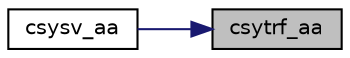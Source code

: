 digraph "csytrf_aa"
{
 // LATEX_PDF_SIZE
  edge [fontname="Helvetica",fontsize="10",labelfontname="Helvetica",labelfontsize="10"];
  node [fontname="Helvetica",fontsize="10",shape=record];
  rankdir="RL";
  Node1 [label="csytrf_aa",height=0.2,width=0.4,color="black", fillcolor="grey75", style="filled", fontcolor="black",tooltip="CSYTRF_AA"];
  Node1 -> Node2 [dir="back",color="midnightblue",fontsize="10",style="solid",fontname="Helvetica"];
  Node2 [label="csysv_aa",height=0.2,width=0.4,color="black", fillcolor="white", style="filled",URL="$csysv__aa_8f.html#ad09270e6c43ce760dfa906de7063a2ac",tooltip="CSYSV_AA computes the solution to system of linear equations A * X = B for SY matrices"];
}
